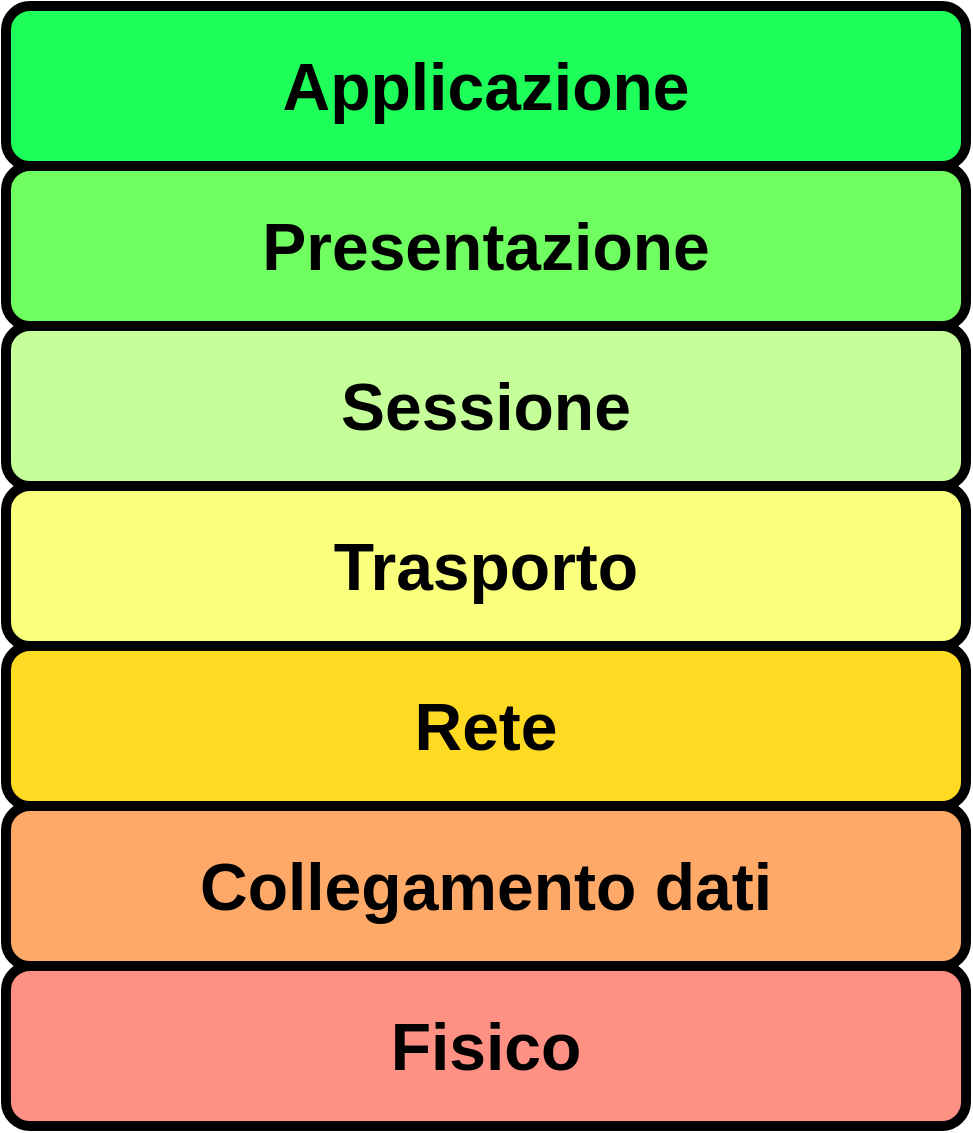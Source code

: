 <mxfile version="26.1.0" pages="4">
  <diagram name="01 - ISO/OSI" id="FWjaQMW17SuP_36M-v0L">
    <mxGraphModel dx="1673" dy="933" grid="1" gridSize="10" guides="1" tooltips="1" connect="1" arrows="1" fold="1" page="1" pageScale="1" pageWidth="1600" pageHeight="900" math="0" shadow="0">
      <root>
        <mxCell id="0" />
        <mxCell id="1" parent="0" />
        <mxCell id="54ZvHUqc83A5iawpTvpf-12" value="" style="rounded=1;whiteSpace=wrap;html=1;strokeWidth=5;fillColor=#C5FF99;" vertex="1" parent="1">
          <mxGeometry x="80" y="440" width="480" height="80" as="geometry" />
        </mxCell>
        <mxCell id="54ZvHUqc83A5iawpTvpf-6" value="" style="rounded=1;whiteSpace=wrap;html=1;strokeWidth=5;fillColor=#FFA968;" vertex="1" parent="1">
          <mxGeometry x="80" y="680" width="480" height="80" as="geometry" />
        </mxCell>
        <mxCell id="54ZvHUqc83A5iawpTvpf-1" value="" style="rounded=1;whiteSpace=wrap;html=1;strokeWidth=5;fillColor=#FF9084;" vertex="1" parent="1">
          <mxGeometry x="80" y="760" width="480" height="80" as="geometry" />
        </mxCell>
        <mxCell id="54ZvHUqc83A5iawpTvpf-4" value="&lt;b&gt;&lt;font style=&quot;font-size: 33px;&quot;&gt;Fisico&lt;/font&gt;&lt;/b&gt;" style="text;html=1;align=center;verticalAlign=middle;whiteSpace=wrap;rounded=0;" vertex="1" parent="1">
          <mxGeometry x="115" y="770" width="410" height="60" as="geometry" />
        </mxCell>
        <mxCell id="54ZvHUqc83A5iawpTvpf-5" value="&lt;b&gt;&lt;font style=&quot;font-size: 33px;&quot;&gt;Collegamento dati&lt;/font&gt;&lt;/b&gt;" style="text;html=1;align=center;verticalAlign=middle;whiteSpace=wrap;rounded=0;" vertex="1" parent="1">
          <mxGeometry x="115" y="690" width="410" height="60" as="geometry" />
        </mxCell>
        <mxCell id="54ZvHUqc83A5iawpTvpf-7" value="" style="rounded=1;whiteSpace=wrap;html=1;strokeWidth=5;fillColor=#FFDA23;" vertex="1" parent="1">
          <mxGeometry x="80" y="600" width="480" height="80" as="geometry" />
        </mxCell>
        <mxCell id="54ZvHUqc83A5iawpTvpf-8" value="&lt;b&gt;&lt;font style=&quot;font-size: 33px;&quot;&gt;Rete&lt;/font&gt;&lt;/b&gt;" style="text;html=1;align=center;verticalAlign=middle;whiteSpace=wrap;rounded=0;" vertex="1" parent="1">
          <mxGeometry x="115" y="610" width="410" height="60" as="geometry" />
        </mxCell>
        <mxCell id="54ZvHUqc83A5iawpTvpf-9" value="" style="rounded=1;whiteSpace=wrap;html=1;strokeWidth=5;fillColor=#FAFF7C;" vertex="1" parent="1">
          <mxGeometry x="80" y="520" width="480" height="80" as="geometry" />
        </mxCell>
        <mxCell id="54ZvHUqc83A5iawpTvpf-10" value="&lt;b&gt;&lt;font style=&quot;font-size: 33px;&quot;&gt;Trasporto&lt;/font&gt;&lt;/b&gt;" style="text;html=1;align=center;verticalAlign=middle;whiteSpace=wrap;rounded=0;" vertex="1" parent="1">
          <mxGeometry x="115" y="530" width="410" height="60" as="geometry" />
        </mxCell>
        <mxCell id="54ZvHUqc83A5iawpTvpf-11" value="&lt;b&gt;&lt;font style=&quot;font-size: 33px;&quot;&gt;Sessione&lt;/font&gt;&lt;/b&gt;" style="text;html=1;align=center;verticalAlign=middle;whiteSpace=wrap;rounded=0;" vertex="1" parent="1">
          <mxGeometry x="115" y="450" width="410" height="60" as="geometry" />
        </mxCell>
        <mxCell id="54ZvHUqc83A5iawpTvpf-13" value="" style="rounded=1;whiteSpace=wrap;html=1;strokeWidth=5;fillColor=#70FF60;" vertex="1" parent="1">
          <mxGeometry x="80" y="360" width="480" height="80" as="geometry" />
        </mxCell>
        <mxCell id="54ZvHUqc83A5iawpTvpf-14" value="&lt;b&gt;&lt;font style=&quot;font-size: 33px;&quot;&gt;Presentazione&lt;/font&gt;&lt;/b&gt;" style="text;html=1;align=center;verticalAlign=middle;whiteSpace=wrap;rounded=0;" vertex="1" parent="1">
          <mxGeometry x="115" y="370" width="410" height="60" as="geometry" />
        </mxCell>
        <mxCell id="54ZvHUqc83A5iawpTvpf-15" value="" style="rounded=1;whiteSpace=wrap;html=1;strokeWidth=5;fillColor=#1EFF5A;" vertex="1" parent="1">
          <mxGeometry x="80" y="280" width="480" height="80" as="geometry" />
        </mxCell>
        <mxCell id="54ZvHUqc83A5iawpTvpf-16" value="&lt;b&gt;&lt;font style=&quot;font-size: 33px;&quot;&gt;Applicazione&lt;/font&gt;&lt;/b&gt;" style="text;html=1;align=center;verticalAlign=middle;whiteSpace=wrap;rounded=0;" vertex="1" parent="1">
          <mxGeometry x="115" y="290" width="410" height="60" as="geometry" />
        </mxCell>
      </root>
    </mxGraphModel>
  </diagram>
  <diagram name="02 - ISO/OSI - PDU" id="eSJOESgRobqvLtvIUZBD">
    <mxGraphModel dx="1422" dy="793" grid="1" gridSize="10" guides="1" tooltips="1" connect="1" arrows="1" fold="1" page="1" pageScale="1" pageWidth="1600" pageHeight="900" math="0" shadow="0">
      <root>
        <mxCell id="H6BX60PSoMgmMS3Dnbeq-0" />
        <mxCell id="H6BX60PSoMgmMS3Dnbeq-1" parent="H6BX60PSoMgmMS3Dnbeq-0" />
        <mxCell id="H6BX60PSoMgmMS3Dnbeq-2" value="" style="rounded=1;whiteSpace=wrap;html=1;strokeWidth=5;fillColor=#C5FF99;" vertex="1" parent="H6BX60PSoMgmMS3Dnbeq-1">
          <mxGeometry x="80" y="440" width="480" height="80" as="geometry" />
        </mxCell>
        <mxCell id="H6BX60PSoMgmMS3Dnbeq-3" value="" style="rounded=1;whiteSpace=wrap;html=1;strokeWidth=5;fillColor=#FFA968;" vertex="1" parent="H6BX60PSoMgmMS3Dnbeq-1">
          <mxGeometry x="80" y="680" width="480" height="80" as="geometry" />
        </mxCell>
        <mxCell id="H6BX60PSoMgmMS3Dnbeq-4" value="" style="rounded=1;whiteSpace=wrap;html=1;strokeWidth=5;fillColor=#FF9084;" vertex="1" parent="H6BX60PSoMgmMS3Dnbeq-1">
          <mxGeometry x="80" y="760" width="480" height="80" as="geometry" />
        </mxCell>
        <mxCell id="H6BX60PSoMgmMS3Dnbeq-5" value="&lt;b&gt;&lt;font style=&quot;font-size: 33px;&quot;&gt;Fisico&lt;/font&gt;&lt;/b&gt;" style="text;html=1;align=center;verticalAlign=middle;whiteSpace=wrap;rounded=0;" vertex="1" parent="H6BX60PSoMgmMS3Dnbeq-1">
          <mxGeometry x="115" y="770" width="410" height="60" as="geometry" />
        </mxCell>
        <mxCell id="H6BX60PSoMgmMS3Dnbeq-6" value="&lt;b&gt;&lt;font style=&quot;font-size: 33px;&quot;&gt;Collegamento dati&lt;/font&gt;&lt;/b&gt;" style="text;html=1;align=center;verticalAlign=middle;whiteSpace=wrap;rounded=0;" vertex="1" parent="H6BX60PSoMgmMS3Dnbeq-1">
          <mxGeometry x="115" y="690" width="410" height="60" as="geometry" />
        </mxCell>
        <mxCell id="H6BX60PSoMgmMS3Dnbeq-7" value="" style="rounded=1;whiteSpace=wrap;html=1;strokeWidth=5;fillColor=#FFDA23;" vertex="1" parent="H6BX60PSoMgmMS3Dnbeq-1">
          <mxGeometry x="80" y="600" width="480" height="80" as="geometry" />
        </mxCell>
        <mxCell id="H6BX60PSoMgmMS3Dnbeq-8" value="&lt;b&gt;&lt;font style=&quot;font-size: 33px;&quot;&gt;Rete&lt;/font&gt;&lt;/b&gt;" style="text;html=1;align=center;verticalAlign=middle;whiteSpace=wrap;rounded=0;" vertex="1" parent="H6BX60PSoMgmMS3Dnbeq-1">
          <mxGeometry x="115" y="610" width="410" height="60" as="geometry" />
        </mxCell>
        <mxCell id="H6BX60PSoMgmMS3Dnbeq-9" value="" style="rounded=1;whiteSpace=wrap;html=1;strokeWidth=5;fillColor=#FAFF7C;" vertex="1" parent="H6BX60PSoMgmMS3Dnbeq-1">
          <mxGeometry x="80" y="520" width="480" height="80" as="geometry" />
        </mxCell>
        <mxCell id="H6BX60PSoMgmMS3Dnbeq-10" value="&lt;b&gt;&lt;font style=&quot;font-size: 33px;&quot;&gt;Trasporto&lt;/font&gt;&lt;/b&gt;" style="text;html=1;align=center;verticalAlign=middle;whiteSpace=wrap;rounded=0;" vertex="1" parent="H6BX60PSoMgmMS3Dnbeq-1">
          <mxGeometry x="115" y="530" width="410" height="60" as="geometry" />
        </mxCell>
        <mxCell id="H6BX60PSoMgmMS3Dnbeq-11" value="&lt;b&gt;&lt;font style=&quot;font-size: 33px;&quot;&gt;Sessione&lt;/font&gt;&lt;/b&gt;" style="text;html=1;align=center;verticalAlign=middle;whiteSpace=wrap;rounded=0;" vertex="1" parent="H6BX60PSoMgmMS3Dnbeq-1">
          <mxGeometry x="115" y="450" width="410" height="60" as="geometry" />
        </mxCell>
        <mxCell id="H6BX60PSoMgmMS3Dnbeq-12" value="" style="rounded=1;whiteSpace=wrap;html=1;strokeWidth=5;fillColor=#70FF60;" vertex="1" parent="H6BX60PSoMgmMS3Dnbeq-1">
          <mxGeometry x="80" y="360" width="480" height="80" as="geometry" />
        </mxCell>
        <mxCell id="H6BX60PSoMgmMS3Dnbeq-13" value="&lt;b&gt;&lt;font style=&quot;font-size: 33px;&quot;&gt;Presentazione&lt;/font&gt;&lt;/b&gt;" style="text;html=1;align=center;verticalAlign=middle;whiteSpace=wrap;rounded=0;" vertex="1" parent="H6BX60PSoMgmMS3Dnbeq-1">
          <mxGeometry x="115" y="370" width="410" height="60" as="geometry" />
        </mxCell>
        <mxCell id="H6BX60PSoMgmMS3Dnbeq-14" value="" style="rounded=1;whiteSpace=wrap;html=1;strokeWidth=5;fillColor=#1EFF5A;" vertex="1" parent="H6BX60PSoMgmMS3Dnbeq-1">
          <mxGeometry x="80" y="280" width="480" height="80" as="geometry" />
        </mxCell>
        <mxCell id="H6BX60PSoMgmMS3Dnbeq-15" value="&lt;b&gt;&lt;font style=&quot;font-size: 33px;&quot;&gt;Applicazione&lt;/font&gt;&lt;/b&gt;" style="text;html=1;align=center;verticalAlign=middle;whiteSpace=wrap;rounded=0;" vertex="1" parent="H6BX60PSoMgmMS3Dnbeq-1">
          <mxGeometry x="115" y="290" width="410" height="60" as="geometry" />
        </mxCell>
        <mxCell id="dVLlkiOti5XiMUQJ5a6X-0" value="&lt;font style=&quot;font-size: 26px;&quot;&gt;Bit/Symbol&lt;/font&gt;" style="text;html=1;align=center;verticalAlign=middle;whiteSpace=wrap;rounded=0;" vertex="1" parent="H6BX60PSoMgmMS3Dnbeq-1">
          <mxGeometry x="570" y="770" width="170" height="60" as="geometry" />
        </mxCell>
        <mxCell id="dVLlkiOti5XiMUQJ5a6X-1" value="&lt;font style=&quot;font-size: 26px;&quot;&gt;Frame&lt;/font&gt;" style="text;html=1;align=center;verticalAlign=middle;whiteSpace=wrap;rounded=0;" vertex="1" parent="H6BX60PSoMgmMS3Dnbeq-1">
          <mxGeometry x="570" y="690" width="170" height="60" as="geometry" />
        </mxCell>
        <mxCell id="dVLlkiOti5XiMUQJ5a6X-2" value="&lt;font style=&quot;font-size: 26px;&quot;&gt;Packet&lt;/font&gt;" style="text;html=1;align=center;verticalAlign=middle;whiteSpace=wrap;rounded=0;" vertex="1" parent="H6BX60PSoMgmMS3Dnbeq-1">
          <mxGeometry x="570" y="610" width="170" height="60" as="geometry" />
        </mxCell>
        <mxCell id="dVLlkiOti5XiMUQJ5a6X-3" value="&lt;font style=&quot;font-size: 26px;&quot;&gt;Segment&lt;/font&gt;" style="text;html=1;align=center;verticalAlign=middle;whiteSpace=wrap;rounded=0;" vertex="1" parent="H6BX60PSoMgmMS3Dnbeq-1">
          <mxGeometry x="570" y="530" width="170" height="60" as="geometry" />
        </mxCell>
        <mxCell id="dVLlkiOti5XiMUQJ5a6X-4" value="&lt;font style=&quot;font-size: 26px;&quot;&gt;Data&lt;/font&gt;" style="text;html=1;align=center;verticalAlign=middle;whiteSpace=wrap;rounded=0;" vertex="1" parent="H6BX60PSoMgmMS3Dnbeq-1">
          <mxGeometry x="570" y="375" width="170" height="60" as="geometry" />
        </mxCell>
        <mxCell id="dVLlkiOti5XiMUQJ5a6X-6" value="" style="shape=curlyBracket;whiteSpace=wrap;html=1;rounded=1;flipH=1;labelPosition=right;verticalLabelPosition=middle;align=left;verticalAlign=middle;strokeWidth=2;" vertex="1" parent="H6BX60PSoMgmMS3Dnbeq-1">
          <mxGeometry x="580" y="320" width="20" height="170" as="geometry" />
        </mxCell>
      </root>
    </mxGraphModel>
  </diagram>
  <diagram name="03 - ISO/OSI - TCP" id="Z_Y_2fIVYbgZQliJ2AFn">
    <mxGraphModel dx="1422" dy="793" grid="1" gridSize="10" guides="1" tooltips="1" connect="1" arrows="1" fold="1" page="1" pageScale="1" pageWidth="1600" pageHeight="900" math="0" shadow="0">
      <root>
        <mxCell id="WDzP-GSOoe2ZNIXTeNAW-0" />
        <mxCell id="WDzP-GSOoe2ZNIXTeNAW-1" parent="WDzP-GSOoe2ZNIXTeNAW-0" />
        <mxCell id="WDzP-GSOoe2ZNIXTeNAW-2" value="" style="rounded=1;whiteSpace=wrap;html=1;strokeWidth=5;fillColor=#C5FF99;" vertex="1" parent="WDzP-GSOoe2ZNIXTeNAW-1">
          <mxGeometry x="80" y="440" width="480" height="80" as="geometry" />
        </mxCell>
        <mxCell id="WDzP-GSOoe2ZNIXTeNAW-3" value="" style="rounded=1;whiteSpace=wrap;html=1;strokeWidth=5;fillColor=#FFA968;" vertex="1" parent="WDzP-GSOoe2ZNIXTeNAW-1">
          <mxGeometry x="80" y="680" width="480" height="80" as="geometry" />
        </mxCell>
        <mxCell id="WDzP-GSOoe2ZNIXTeNAW-4" value="" style="rounded=1;whiteSpace=wrap;html=1;strokeWidth=5;fillColor=#FF9084;" vertex="1" parent="WDzP-GSOoe2ZNIXTeNAW-1">
          <mxGeometry x="80" y="760" width="480" height="80" as="geometry" />
        </mxCell>
        <mxCell id="WDzP-GSOoe2ZNIXTeNAW-5" value="&lt;b&gt;&lt;font style=&quot;font-size: 33px;&quot;&gt;Fisico&lt;/font&gt;&lt;/b&gt;" style="text;html=1;align=center;verticalAlign=middle;whiteSpace=wrap;rounded=0;" vertex="1" parent="WDzP-GSOoe2ZNIXTeNAW-1">
          <mxGeometry x="115" y="770" width="410" height="60" as="geometry" />
        </mxCell>
        <mxCell id="WDzP-GSOoe2ZNIXTeNAW-6" value="&lt;b&gt;&lt;font style=&quot;font-size: 33px;&quot;&gt;Collegamento dati&lt;/font&gt;&lt;/b&gt;" style="text;html=1;align=center;verticalAlign=middle;whiteSpace=wrap;rounded=0;" vertex="1" parent="WDzP-GSOoe2ZNIXTeNAW-1">
          <mxGeometry x="115" y="690" width="410" height="60" as="geometry" />
        </mxCell>
        <mxCell id="WDzP-GSOoe2ZNIXTeNAW-7" value="" style="rounded=1;whiteSpace=wrap;html=1;strokeWidth=5;fillColor=#FFDA23;" vertex="1" parent="WDzP-GSOoe2ZNIXTeNAW-1">
          <mxGeometry x="80" y="600" width="480" height="80" as="geometry" />
        </mxCell>
        <mxCell id="WDzP-GSOoe2ZNIXTeNAW-8" value="&lt;b&gt;&lt;font style=&quot;font-size: 33px;&quot;&gt;Rete&lt;/font&gt;&lt;/b&gt;" style="text;html=1;align=center;verticalAlign=middle;whiteSpace=wrap;rounded=0;" vertex="1" parent="WDzP-GSOoe2ZNIXTeNAW-1">
          <mxGeometry x="115" y="610" width="410" height="60" as="geometry" />
        </mxCell>
        <mxCell id="WDzP-GSOoe2ZNIXTeNAW-9" value="" style="rounded=1;whiteSpace=wrap;html=1;strokeWidth=5;fillColor=#FAFF7C;" vertex="1" parent="WDzP-GSOoe2ZNIXTeNAW-1">
          <mxGeometry x="80" y="520" width="480" height="80" as="geometry" />
        </mxCell>
        <mxCell id="WDzP-GSOoe2ZNIXTeNAW-10" value="&lt;b&gt;&lt;font style=&quot;font-size: 33px;&quot;&gt;Trasporto&lt;/font&gt;&lt;/b&gt;" style="text;html=1;align=center;verticalAlign=middle;whiteSpace=wrap;rounded=0;" vertex="1" parent="WDzP-GSOoe2ZNIXTeNAW-1">
          <mxGeometry x="115" y="530" width="410" height="60" as="geometry" />
        </mxCell>
        <mxCell id="WDzP-GSOoe2ZNIXTeNAW-11" value="&lt;b&gt;&lt;font style=&quot;font-size: 33px;&quot;&gt;Sessione&lt;/font&gt;&lt;/b&gt;" style="text;html=1;align=center;verticalAlign=middle;whiteSpace=wrap;rounded=0;" vertex="1" parent="WDzP-GSOoe2ZNIXTeNAW-1">
          <mxGeometry x="115" y="450" width="410" height="60" as="geometry" />
        </mxCell>
        <mxCell id="WDzP-GSOoe2ZNIXTeNAW-12" value="" style="rounded=1;whiteSpace=wrap;html=1;strokeWidth=5;fillColor=#70FF60;" vertex="1" parent="WDzP-GSOoe2ZNIXTeNAW-1">
          <mxGeometry x="80" y="360" width="480" height="80" as="geometry" />
        </mxCell>
        <mxCell id="WDzP-GSOoe2ZNIXTeNAW-13" value="&lt;b&gt;&lt;font style=&quot;font-size: 33px;&quot;&gt;Presentazione&lt;/font&gt;&lt;/b&gt;" style="text;html=1;align=center;verticalAlign=middle;whiteSpace=wrap;rounded=0;" vertex="1" parent="WDzP-GSOoe2ZNIXTeNAW-1">
          <mxGeometry x="115" y="370" width="410" height="60" as="geometry" />
        </mxCell>
        <mxCell id="WDzP-GSOoe2ZNIXTeNAW-14" value="" style="rounded=1;whiteSpace=wrap;html=1;strokeWidth=5;fillColor=#1EFF5A;" vertex="1" parent="WDzP-GSOoe2ZNIXTeNAW-1">
          <mxGeometry x="80" y="280" width="480" height="80" as="geometry" />
        </mxCell>
        <mxCell id="WDzP-GSOoe2ZNIXTeNAW-15" value="&lt;b&gt;&lt;font style=&quot;font-size: 33px;&quot;&gt;Applicazione&lt;/font&gt;&lt;/b&gt;" style="text;html=1;align=center;verticalAlign=middle;whiteSpace=wrap;rounded=0;" vertex="1" parent="WDzP-GSOoe2ZNIXTeNAW-1">
          <mxGeometry x="115" y="290" width="410" height="60" as="geometry" />
        </mxCell>
        <mxCell id="5r296MNbtaBi_JcMrG9k-0" value="" style="rounded=1;whiteSpace=wrap;html=1;strokeWidth=5;fillColor=#FF823A;" vertex="1" parent="WDzP-GSOoe2ZNIXTeNAW-1">
          <mxGeometry x="600" y="680" width="480" height="160" as="geometry" />
        </mxCell>
        <mxCell id="5r296MNbtaBi_JcMrG9k-3" value="" style="rounded=1;whiteSpace=wrap;html=1;strokeWidth=5;fillColor=#FFDA23;" vertex="1" parent="WDzP-GSOoe2ZNIXTeNAW-1">
          <mxGeometry x="600" y="600" width="480" height="80" as="geometry" />
        </mxCell>
        <mxCell id="5r296MNbtaBi_JcMrG9k-4" value="" style="rounded=1;whiteSpace=wrap;html=1;strokeWidth=5;fillColor=#FAFF7C;" vertex="1" parent="WDzP-GSOoe2ZNIXTeNAW-1">
          <mxGeometry x="600" y="520" width="480" height="80" as="geometry" />
        </mxCell>
        <mxCell id="5r296MNbtaBi_JcMrG9k-5" value="" style="rounded=1;whiteSpace=wrap;html=1;strokeWidth=5;fillColor=#70FF60;" vertex="1" parent="WDzP-GSOoe2ZNIXTeNAW-1">
          <mxGeometry x="600" y="280" width="480" height="240" as="geometry" />
        </mxCell>
        <mxCell id="5r296MNbtaBi_JcMrG9k-6" value="&lt;b&gt;&lt;font style=&quot;font-size: 33px;&quot;&gt;Accesso alla rete&lt;br&gt;&lt;/font&gt;&lt;/b&gt;" style="text;html=1;align=center;verticalAlign=middle;whiteSpace=wrap;rounded=0;" vertex="1" parent="WDzP-GSOoe2ZNIXTeNAW-1">
          <mxGeometry x="635" y="730" width="410" height="60" as="geometry" />
        </mxCell>
        <mxCell id="5r296MNbtaBi_JcMrG9k-7" value="&lt;b&gt;&lt;font style=&quot;font-size: 33px;&quot;&gt;Rete&lt;br&gt;&lt;/font&gt;&lt;/b&gt;" style="text;html=1;align=center;verticalAlign=middle;whiteSpace=wrap;rounded=0;" vertex="1" parent="WDzP-GSOoe2ZNIXTeNAW-1">
          <mxGeometry x="635" y="610" width="410" height="60" as="geometry" />
        </mxCell>
        <mxCell id="5r296MNbtaBi_JcMrG9k-8" value="&lt;b&gt;&lt;font style=&quot;font-size: 33px;&quot;&gt;Trasporto&lt;/font&gt;&lt;/b&gt;" style="text;html=1;align=center;verticalAlign=middle;whiteSpace=wrap;rounded=0;" vertex="1" parent="WDzP-GSOoe2ZNIXTeNAW-1">
          <mxGeometry x="635" y="530" width="410" height="60" as="geometry" />
        </mxCell>
        <mxCell id="5r296MNbtaBi_JcMrG9k-9" value="&lt;b&gt;&lt;font style=&quot;font-size: 33px;&quot;&gt;Applicazione&lt;/font&gt;&lt;/b&gt;" style="text;html=1;align=center;verticalAlign=middle;whiteSpace=wrap;rounded=0;" vertex="1" parent="WDzP-GSOoe2ZNIXTeNAW-1">
          <mxGeometry x="635" y="370" width="410" height="60" as="geometry" />
        </mxCell>
      </root>
    </mxGraphModel>
  </diagram>
  <diagram name="04 - TCP PDU" id="zABzLo0prfcu08TuBFaf">
    <mxGraphModel dx="1422" dy="793" grid="1" gridSize="10" guides="1" tooltips="1" connect="1" arrows="1" fold="1" page="1" pageScale="1" pageWidth="1600" pageHeight="900" math="0" shadow="0">
      <root>
        <mxCell id="qZ2tizmWm6HRov5ueJwS-0" />
        <mxCell id="qZ2tizmWm6HRov5ueJwS-1" parent="qZ2tizmWm6HRov5ueJwS-0" />
        <mxCell id="qZ2tizmWm6HRov5ueJwS-16" value="" style="rounded=1;whiteSpace=wrap;html=1;strokeWidth=5;fillColor=#FF823A;" vertex="1" parent="qZ2tizmWm6HRov5ueJwS-1">
          <mxGeometry x="80" y="680" width="480" height="160" as="geometry" />
        </mxCell>
        <mxCell id="qZ2tizmWm6HRov5ueJwS-17" value="" style="rounded=1;whiteSpace=wrap;html=1;strokeWidth=5;fillColor=#FFDA23;" vertex="1" parent="qZ2tizmWm6HRov5ueJwS-1">
          <mxGeometry x="80" y="600" width="480" height="80" as="geometry" />
        </mxCell>
        <mxCell id="qZ2tizmWm6HRov5ueJwS-18" value="" style="rounded=1;whiteSpace=wrap;html=1;strokeWidth=5;fillColor=#FAFF7C;" vertex="1" parent="qZ2tizmWm6HRov5ueJwS-1">
          <mxGeometry x="80" y="520" width="480" height="80" as="geometry" />
        </mxCell>
        <mxCell id="qZ2tizmWm6HRov5ueJwS-19" value="" style="rounded=1;whiteSpace=wrap;html=1;strokeWidth=5;fillColor=#70FF60;" vertex="1" parent="qZ2tizmWm6HRov5ueJwS-1">
          <mxGeometry x="80" y="280" width="480" height="240" as="geometry" />
        </mxCell>
        <mxCell id="qZ2tizmWm6HRov5ueJwS-20" value="&lt;b&gt;&lt;font style=&quot;font-size: 33px;&quot;&gt;Accesso alla rete&lt;br&gt;&lt;/font&gt;&lt;/b&gt;" style="text;html=1;align=center;verticalAlign=middle;whiteSpace=wrap;rounded=0;" vertex="1" parent="qZ2tizmWm6HRov5ueJwS-1">
          <mxGeometry x="115" y="730" width="410" height="60" as="geometry" />
        </mxCell>
        <mxCell id="qZ2tizmWm6HRov5ueJwS-21" value="&lt;b&gt;&lt;font style=&quot;font-size: 33px;&quot;&gt;Rete&lt;br&gt;&lt;/font&gt;&lt;/b&gt;" style="text;html=1;align=center;verticalAlign=middle;whiteSpace=wrap;rounded=0;" vertex="1" parent="qZ2tizmWm6HRov5ueJwS-1">
          <mxGeometry x="115" y="610" width="410" height="60" as="geometry" />
        </mxCell>
        <mxCell id="qZ2tizmWm6HRov5ueJwS-22" value="&lt;b&gt;&lt;font style=&quot;font-size: 33px;&quot;&gt;Trasporto&lt;/font&gt;&lt;/b&gt;" style="text;html=1;align=center;verticalAlign=middle;whiteSpace=wrap;rounded=0;" vertex="1" parent="qZ2tizmWm6HRov5ueJwS-1">
          <mxGeometry x="115" y="530" width="410" height="60" as="geometry" />
        </mxCell>
        <mxCell id="qZ2tizmWm6HRov5ueJwS-23" value="&lt;b&gt;&lt;font style=&quot;font-size: 33px;&quot;&gt;Applicazione&lt;/font&gt;&lt;/b&gt;" style="text;html=1;align=center;verticalAlign=middle;whiteSpace=wrap;rounded=0;" vertex="1" parent="qZ2tizmWm6HRov5ueJwS-1">
          <mxGeometry x="115" y="370" width="410" height="60" as="geometry" />
        </mxCell>
        <mxCell id="DBqJ7eW4Tk6zPOhj6iPG-0" value="&lt;b&gt;&lt;font style=&quot;font-size: 26px;&quot;&gt;&lt;font&gt;Frame Header&lt;/font&gt;&lt;font&gt;&lt;br&gt;&lt;/font&gt;&lt;/font&gt;&lt;/b&gt;" style="rounded=0;whiteSpace=wrap;html=1;strokeWidth=3;fillColor=#FF823A;" vertex="1" parent="qZ2tizmWm6HRov5ueJwS-1">
          <mxGeometry x="600" y="680" width="160" height="160" as="geometry" />
        </mxCell>
        <mxCell id="DBqJ7eW4Tk6zPOhj6iPG-1" value="&lt;b&gt;&lt;font style=&quot;font-size: 26px;&quot;&gt;&lt;font&gt;Frame Footer&lt;/font&gt;&lt;font&gt;&lt;br&gt;&lt;/font&gt;&lt;/font&gt;&lt;/b&gt;" style="rounded=0;whiteSpace=wrap;html=1;strokeWidth=3;fillColor=#FF823A;" vertex="1" parent="qZ2tizmWm6HRov5ueJwS-1">
          <mxGeometry x="1080" y="680" width="160" height="160" as="geometry" />
        </mxCell>
        <mxCell id="DBqJ7eW4Tk6zPOhj6iPG-2" value="&lt;b&gt;&lt;font style=&quot;font-size: 26px;&quot;&gt;&lt;font&gt;Frame Data&lt;/font&gt;&lt;font&gt;&lt;br&gt;&lt;/font&gt;&lt;/font&gt;&lt;/b&gt;" style="rounded=0;whiteSpace=wrap;html=1;strokeWidth=3;fillColor=#FFD48C;" vertex="1" parent="qZ2tizmWm6HRov5ueJwS-1">
          <mxGeometry x="760" y="680" width="320" height="160" as="geometry" />
        </mxCell>
        <mxCell id="DBqJ7eW4Tk6zPOhj6iPG-3" value="&lt;b&gt;&lt;font style=&quot;font-size: 24px;&quot;&gt;&lt;font&gt;IP Header&lt;/font&gt;&lt;font&gt;&lt;br&gt;&lt;/font&gt;&lt;/font&gt;&lt;/b&gt;" style="rounded=0;whiteSpace=wrap;html=1;strokeWidth=3;fillColor=#FFDA23;" vertex="1" parent="qZ2tizmWm6HRov5ueJwS-1">
          <mxGeometry x="760" y="600" width="110" height="80" as="geometry" />
        </mxCell>
        <mxCell id="DBqJ7eW4Tk6zPOhj6iPG-4" value="&lt;b&gt;&lt;font style=&quot;font-size: 24px;&quot;&gt;&lt;font&gt;IP Data&lt;/font&gt;&lt;font&gt;&lt;br&gt;&lt;/font&gt;&lt;/font&gt;&lt;/b&gt;" style="rounded=0;whiteSpace=wrap;html=1;strokeWidth=3;fillColor=#FFF072;" vertex="1" parent="qZ2tizmWm6HRov5ueJwS-1">
          <mxGeometry x="870" y="600" width="210" height="80" as="geometry" />
        </mxCell>
        <mxCell id="DBqJ7eW4Tk6zPOhj6iPG-5" value="&lt;font style=&quot;font-size: 15px;&quot;&gt;&lt;b&gt;TCP Header&lt;br&gt;&lt;/b&gt;&lt;/font&gt;" style="rounded=0;whiteSpace=wrap;html=1;strokeWidth=3;fillColor=#FAFF7C;" vertex="1" parent="qZ2tizmWm6HRov5ueJwS-1">
          <mxGeometry x="870" y="520" width="70" height="80" as="geometry" />
        </mxCell>
        <mxCell id="DBqJ7eW4Tk6zPOhj6iPG-6" value="&lt;font style=&quot;font-size: 15px;&quot;&gt;&lt;b&gt;TCP Data&lt;br&gt;&lt;/b&gt;&lt;/font&gt;" style="rounded=0;whiteSpace=wrap;html=1;strokeWidth=3;fillColor=#D1FF77;" vertex="1" parent="qZ2tizmWm6HRov5ueJwS-1">
          <mxGeometry x="940" y="520" width="140" height="80" as="geometry" />
        </mxCell>
        <mxCell id="DBqJ7eW4Tk6zPOhj6iPG-7" value="&lt;font style=&quot;font-size: 14px;&quot;&gt;&lt;b&gt;&lt;font&gt;Data&lt;/font&gt;&lt;/b&gt;&lt;/font&gt;" style="rounded=0;whiteSpace=wrap;html=1;strokeWidth=3;fillColor=#70FF60;" vertex="1" parent="qZ2tizmWm6HRov5ueJwS-1">
          <mxGeometry x="940" y="440" width="140" height="80" as="geometry" />
        </mxCell>
      </root>
    </mxGraphModel>
  </diagram>
</mxfile>
